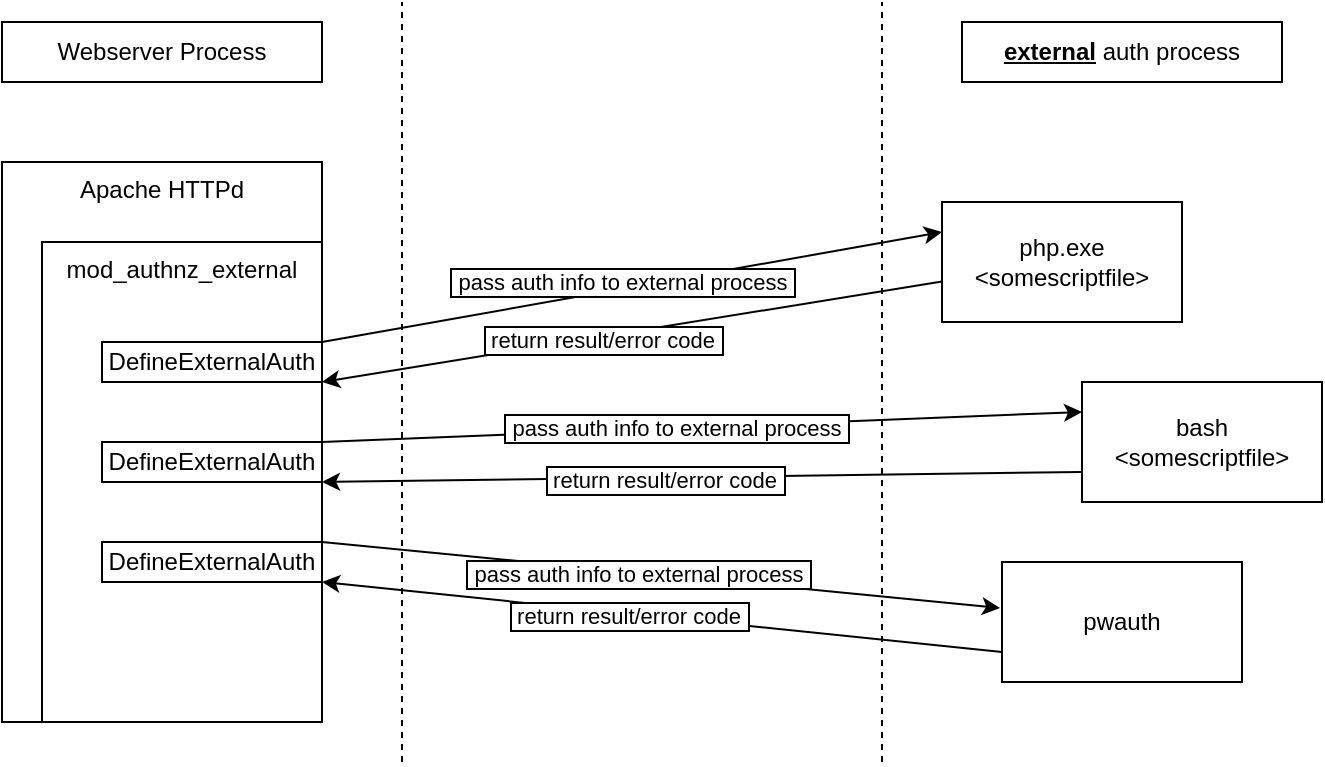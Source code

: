 <mxfile version="14.4.3" type="device"><diagram id="5CujP_gykn4woAs_DS4j" name="Page-1"><mxGraphModel dx="1086" dy="806" grid="1" gridSize="10" guides="1" tooltips="1" connect="1" arrows="1" fold="1" page="1" pageScale="1" pageWidth="720" pageHeight="400" math="0" shadow="0"><root><mxCell id="0"/><mxCell id="1" parent="0"/><mxCell id="v1p9Z9scQsMLKcqTmy8A-1" value="" style="endArrow=none;dashed=1;html=1;" edge="1" parent="1"><mxGeometry width="50" height="50" relative="1" as="geometry"><mxPoint x="240" y="390" as="sourcePoint"/><mxPoint x="240" y="10" as="targetPoint"/></mxGeometry></mxCell><mxCell id="v1p9Z9scQsMLKcqTmy8A-2" value="" style="endArrow=none;dashed=1;html=1;" edge="1" parent="1"><mxGeometry width="50" height="50" relative="1" as="geometry"><mxPoint x="480" y="390" as="sourcePoint"/><mxPoint x="480" y="10" as="targetPoint"/></mxGeometry></mxCell><mxCell id="v1p9Z9scQsMLKcqTmy8A-3" value="Webserver Process" style="text;html=1;fillColor=none;align=center;verticalAlign=middle;whiteSpace=wrap;rounded=0;strokeColor=#000000;" vertex="1" parent="1"><mxGeometry x="40" y="20" width="160" height="30" as="geometry"/></mxCell><mxCell id="v1p9Z9scQsMLKcqTmy8A-4" value="&lt;b&gt;&lt;u&gt;external&lt;/u&gt;&amp;nbsp;&lt;/b&gt;auth&amp;nbsp;process" style="text;html=1;fillColor=none;align=center;verticalAlign=middle;whiteSpace=wrap;rounded=0;strokeColor=#000000;" vertex="1" parent="1"><mxGeometry x="520" y="20" width="160" height="30" as="geometry"/></mxCell><mxCell id="v1p9Z9scQsMLKcqTmy8A-5" value="Apache HTTPd" style="whiteSpace=wrap;html=1;strokeColor=#000000;verticalAlign=top;" vertex="1" parent="1"><mxGeometry x="40" y="90" width="160" height="280" as="geometry"/></mxCell><mxCell id="v1p9Z9scQsMLKcqTmy8A-6" value="mod_authnz_external" style="whiteSpace=wrap;html=1;strokeColor=#000000;labelPosition=center;verticalLabelPosition=middle;align=center;verticalAlign=top;" vertex="1" parent="1"><mxGeometry x="60" y="130" width="140" height="240" as="geometry"/></mxCell><mxCell id="v1p9Z9scQsMLKcqTmy8A-7" value="php.exe &amp;lt;somescriptfile&amp;gt;" style="rounded=0;whiteSpace=wrap;html=1;strokeColor=#000000;" vertex="1" parent="1"><mxGeometry x="510" y="110" width="120" height="60" as="geometry"/></mxCell><mxCell id="v1p9Z9scQsMLKcqTmy8A-8" value="bash&lt;br&gt;&amp;lt;somescriptfile&amp;gt;" style="rounded=0;whiteSpace=wrap;html=1;strokeColor=#000000;" vertex="1" parent="1"><mxGeometry x="580" y="200" width="120" height="60" as="geometry"/></mxCell><mxCell id="v1p9Z9scQsMLKcqTmy8A-9" value="pwauth" style="rounded=0;whiteSpace=wrap;html=1;strokeColor=#000000;" vertex="1" parent="1"><mxGeometry x="540" y="290" width="120" height="60" as="geometry"/></mxCell><mxCell id="v1p9Z9scQsMLKcqTmy8A-10" value="" style="endArrow=classic;html=1;entryX=0;entryY=0.25;entryDx=0;entryDy=0;exitX=1;exitY=0;exitDx=0;exitDy=0;" edge="1" parent="1" source="v1p9Z9scQsMLKcqTmy8A-26" target="v1p9Z9scQsMLKcqTmy8A-7"><mxGeometry width="50" height="50" relative="1" as="geometry"><mxPoint x="200" y="180" as="sourcePoint"/><mxPoint x="450" y="290" as="targetPoint"/></mxGeometry></mxCell><mxCell id="v1p9Z9scQsMLKcqTmy8A-11" value="&amp;nbsp;pass auth info to external process&amp;nbsp;" style="edgeLabel;html=1;align=center;verticalAlign=middle;resizable=0;points=[];labelBorderColor=#000000;" vertex="1" connectable="0" parent="v1p9Z9scQsMLKcqTmy8A-10"><mxGeometry x="-0.071" relative="1" as="geometry"><mxPoint x="6.25" y="-4.5" as="offset"/></mxGeometry></mxCell><mxCell id="v1p9Z9scQsMLKcqTmy8A-13" value="" style="endArrow=classic;html=1;entryX=1;entryY=1;entryDx=0;entryDy=0;labelBorderColor=none;" edge="1" parent="1" source="v1p9Z9scQsMLKcqTmy8A-7" target="v1p9Z9scQsMLKcqTmy8A-26"><mxGeometry width="50" height="50" relative="1" as="geometry"><mxPoint x="508" y="140" as="sourcePoint"/><mxPoint x="450" y="290" as="targetPoint"/></mxGeometry></mxCell><mxCell id="v1p9Z9scQsMLKcqTmy8A-14" value="&amp;nbsp;return result/error code&amp;nbsp;" style="edgeLabel;html=1;align=center;verticalAlign=middle;resizable=0;points=[];labelBorderColor=#000000;" vertex="1" connectable="0" parent="v1p9Z9scQsMLKcqTmy8A-13"><mxGeometry x="0.102" y="1" relative="1" as="geometry"><mxPoint as="offset"/></mxGeometry></mxCell><mxCell id="v1p9Z9scQsMLKcqTmy8A-18" value="" style="endArrow=classic;html=1;entryX=0;entryY=0.25;entryDx=0;entryDy=0;exitX=1;exitY=0;exitDx=0;exitDy=0;" edge="1" parent="1" source="v1p9Z9scQsMLKcqTmy8A-28" target="v1p9Z9scQsMLKcqTmy8A-8"><mxGeometry width="50" height="50" relative="1" as="geometry"><mxPoint x="202" y="240" as="sourcePoint"/><mxPoint x="530" y="210" as="targetPoint"/></mxGeometry></mxCell><mxCell id="v1p9Z9scQsMLKcqTmy8A-19" value="&amp;nbsp;pass auth info to external process&amp;nbsp;" style="edgeLabel;html=1;align=center;verticalAlign=middle;resizable=0;points=[];labelBorderColor=#000000;" vertex="1" connectable="0" parent="v1p9Z9scQsMLKcqTmy8A-18"><mxGeometry x="-0.071" relative="1" as="geometry"><mxPoint as="offset"/></mxGeometry></mxCell><mxCell id="v1p9Z9scQsMLKcqTmy8A-20" value="" style="endArrow=classic;html=1;entryX=1;entryY=1;entryDx=0;entryDy=0;exitX=0;exitY=0.75;exitDx=0;exitDy=0;labelBorderColor=none;" edge="1" parent="1" source="v1p9Z9scQsMLKcqTmy8A-8" target="v1p9Z9scQsMLKcqTmy8A-28"><mxGeometry width="50" height="50" relative="1" as="geometry"><mxPoint x="527.96" y="249" as="sourcePoint"/><mxPoint x="220.98" y="306.06" as="targetPoint"/></mxGeometry></mxCell><mxCell id="v1p9Z9scQsMLKcqTmy8A-21" value="&amp;nbsp;return result/error code&amp;nbsp;" style="edgeLabel;html=1;align=center;verticalAlign=middle;resizable=0;points=[];labelBorderColor=#000000;" vertex="1" connectable="0" parent="v1p9Z9scQsMLKcqTmy8A-20"><mxGeometry x="0.102" y="1" relative="1" as="geometry"><mxPoint as="offset"/></mxGeometry></mxCell><mxCell id="v1p9Z9scQsMLKcqTmy8A-22" value="" style="endArrow=classic;html=1;exitX=1;exitY=0;exitDx=0;exitDy=0;entryX=-0.008;entryY=0.383;entryDx=0;entryDy=0;entryPerimeter=0;" edge="1" parent="1" source="v1p9Z9scQsMLKcqTmy8A-29" target="v1p9Z9scQsMLKcqTmy8A-9"><mxGeometry width="50" height="50" relative="1" as="geometry"><mxPoint x="210" y="375.02" as="sourcePoint"/><mxPoint x="520" y="320" as="targetPoint"/></mxGeometry></mxCell><mxCell id="v1p9Z9scQsMLKcqTmy8A-23" value="&amp;nbsp;pass auth info to external process&amp;nbsp;" style="edgeLabel;html=1;align=center;verticalAlign=middle;resizable=0;points=[];labelBorderColor=#000000;" vertex="1" connectable="0" parent="v1p9Z9scQsMLKcqTmy8A-22"><mxGeometry x="-0.071" relative="1" as="geometry"><mxPoint as="offset"/></mxGeometry></mxCell><mxCell id="v1p9Z9scQsMLKcqTmy8A-24" value="" style="endArrow=classic;html=1;exitX=0;exitY=0.75;exitDx=0;exitDy=0;labelBorderColor=none;entryX=1;entryY=1;entryDx=0;entryDy=0;" edge="1" parent="1" source="v1p9Z9scQsMLKcqTmy8A-9" target="v1p9Z9scQsMLKcqTmy8A-29"><mxGeometry width="50" height="50" relative="1" as="geometry"><mxPoint x="517.96" y="359" as="sourcePoint"/><mxPoint x="200" y="317" as="targetPoint"/></mxGeometry></mxCell><mxCell id="v1p9Z9scQsMLKcqTmy8A-25" value="&amp;nbsp;return result/error code&amp;nbsp;" style="edgeLabel;html=1;align=center;verticalAlign=middle;resizable=0;points=[];labelBorderColor=#000000;" vertex="1" connectable="0" parent="v1p9Z9scQsMLKcqTmy8A-24"><mxGeometry x="0.102" y="1" relative="1" as="geometry"><mxPoint as="offset"/></mxGeometry></mxCell><mxCell id="v1p9Z9scQsMLKcqTmy8A-26" value="DefineExternalAuth" style="text;html=1;fillColor=none;align=center;verticalAlign=middle;whiteSpace=wrap;rounded=0;strokeColor=#000000;" vertex="1" parent="1"><mxGeometry x="90" y="180" width="110" height="20" as="geometry"/></mxCell><mxCell id="v1p9Z9scQsMLKcqTmy8A-28" value="DefineExternalAuth" style="text;html=1;fillColor=none;align=center;verticalAlign=middle;whiteSpace=wrap;rounded=0;strokeColor=#000000;" vertex="1" parent="1"><mxGeometry x="90" y="230" width="110" height="20" as="geometry"/></mxCell><mxCell id="v1p9Z9scQsMLKcqTmy8A-29" value="DefineExternalAuth" style="text;html=1;fillColor=none;align=center;verticalAlign=middle;whiteSpace=wrap;rounded=0;labelBorderColor=none;strokeColor=#000000;" vertex="1" parent="1"><mxGeometry x="90" y="280" width="110" height="20" as="geometry"/></mxCell></root></mxGraphModel></diagram></mxfile>